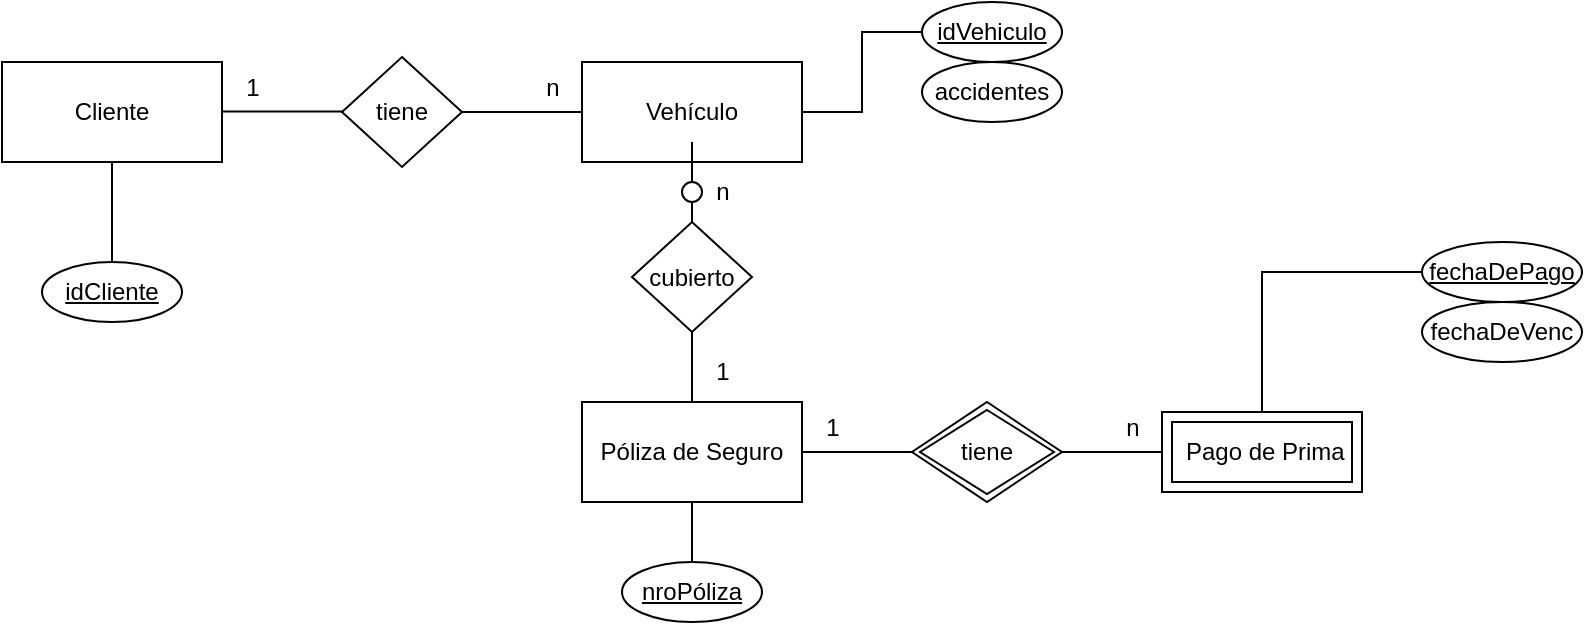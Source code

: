 <mxfile version="28.2.1">
  <diagram id="R2lEEEUBdFMjLlhIrx00" name="Page-1">
    <mxGraphModel dx="815" dy="456" grid="1" gridSize="10" guides="1" tooltips="1" connect="1" arrows="1" fold="1" page="1" pageScale="1" pageWidth="850" pageHeight="1100" math="0" shadow="0" extFonts="Permanent Marker^https://fonts.googleapis.com/css?family=Permanent+Marker">
      <root>
        <mxCell id="0" />
        <mxCell id="1" parent="0" />
        <mxCell id="XrPNCrt0sU9ygLMACBDO-2" style="edgeStyle=orthogonalEdgeStyle;rounded=0;orthogonalLoop=1;jettySize=auto;html=1;exitX=1;exitY=0.5;exitDx=0;exitDy=0;shape=wire;dashed=1;endArrow=none;endFill=0;entryX=0;entryY=0.5;entryDx=0;entryDy=0;" edge="1" parent="1" target="XrPNCrt0sU9ygLMACBDO-5">
          <mxGeometry relative="1" as="geometry">
            <mxPoint x="220" y="94.71" as="targetPoint" />
            <mxPoint x="140" y="94.71" as="sourcePoint" />
            <Array as="points">
              <mxPoint x="260" y="95" />
            </Array>
          </mxGeometry>
        </mxCell>
        <mxCell id="XrPNCrt0sU9ygLMACBDO-49" style="edgeStyle=orthogonalEdgeStyle;rounded=0;orthogonalLoop=1;jettySize=auto;html=1;exitX=0.5;exitY=1;exitDx=0;exitDy=0;endArrow=none;endFill=0;entryX=0.5;entryY=0;entryDx=0;entryDy=0;" edge="1" parent="1" source="XrPNCrt0sU9ygLMACBDO-1" target="XrPNCrt0sU9ygLMACBDO-51">
          <mxGeometry relative="1" as="geometry">
            <mxPoint x="105" y="160" as="targetPoint" />
          </mxGeometry>
        </mxCell>
        <mxCell id="XrPNCrt0sU9ygLMACBDO-1" value="Cliente" style="rounded=0;whiteSpace=wrap;html=1;" vertex="1" parent="1">
          <mxGeometry x="50" y="70" width="110" height="50" as="geometry" />
        </mxCell>
        <mxCell id="XrPNCrt0sU9ygLMACBDO-11" value="" style="edgeStyle=orthogonalEdgeStyle;rounded=0;orthogonalLoop=1;jettySize=auto;html=1;endArrow=none;endFill=0;entryX=0.5;entryY=0;entryDx=0;entryDy=0;" edge="1" parent="1" target="XrPNCrt0sU9ygLMACBDO-16">
          <mxGeometry relative="1" as="geometry">
            <mxPoint x="395" y="130" as="sourcePoint" />
            <mxPoint x="395" y="160" as="targetPoint" />
          </mxGeometry>
        </mxCell>
        <mxCell id="XrPNCrt0sU9ygLMACBDO-14" style="edgeStyle=orthogonalEdgeStyle;rounded=0;orthogonalLoop=1;jettySize=auto;html=1;exitX=1;exitY=0.5;exitDx=0;exitDy=0;entryX=0;entryY=0.5;entryDx=0;entryDy=0;endArrow=none;endFill=0;" edge="1" parent="1" source="XrPNCrt0sU9ygLMACBDO-3" target="XrPNCrt0sU9ygLMACBDO-13">
          <mxGeometry relative="1" as="geometry">
            <Array as="points">
              <mxPoint x="480" y="95" />
              <mxPoint x="480" y="55" />
              <mxPoint x="510" y="55" />
            </Array>
          </mxGeometry>
        </mxCell>
        <mxCell id="XrPNCrt0sU9ygLMACBDO-3" value="Vehículo" style="rounded=0;whiteSpace=wrap;html=1;" vertex="1" parent="1">
          <mxGeometry x="340" y="70" width="110" height="50" as="geometry" />
        </mxCell>
        <mxCell id="XrPNCrt0sU9ygLMACBDO-6" style="edgeStyle=orthogonalEdgeStyle;rounded=0;orthogonalLoop=1;jettySize=auto;html=1;exitX=1;exitY=0.5;exitDx=0;exitDy=0;entryX=0;entryY=0.5;entryDx=0;entryDy=0;endArrow=none;endFill=0;" edge="1" parent="1" source="XrPNCrt0sU9ygLMACBDO-5" target="XrPNCrt0sU9ygLMACBDO-3">
          <mxGeometry relative="1" as="geometry" />
        </mxCell>
        <mxCell id="XrPNCrt0sU9ygLMACBDO-5" value="tiene" style="rhombus;whiteSpace=wrap;html=1;" vertex="1" parent="1">
          <mxGeometry x="220" y="67.5" width="60" height="55" as="geometry" />
        </mxCell>
        <mxCell id="XrPNCrt0sU9ygLMACBDO-7" value="1" style="text;html=1;align=center;verticalAlign=middle;resizable=0;points=[];autosize=1;strokeColor=none;fillColor=none;" vertex="1" parent="1">
          <mxGeometry x="160" y="67.5" width="30" height="30" as="geometry" />
        </mxCell>
        <mxCell id="XrPNCrt0sU9ygLMACBDO-8" value="n" style="text;html=1;align=center;verticalAlign=middle;resizable=0;points=[];autosize=1;strokeColor=none;fillColor=none;" vertex="1" parent="1">
          <mxGeometry x="310" y="67.5" width="30" height="30" as="geometry" />
        </mxCell>
        <mxCell id="XrPNCrt0sU9ygLMACBDO-34" style="edgeStyle=orthogonalEdgeStyle;rounded=0;orthogonalLoop=1;jettySize=auto;html=1;exitX=1;exitY=0.5;exitDx=0;exitDy=0;entryX=0;entryY=0.5;entryDx=0;entryDy=0;endArrow=none;endFill=0;" edge="1" parent="1" source="XrPNCrt0sU9ygLMACBDO-10" target="XrPNCrt0sU9ygLMACBDO-47">
          <mxGeometry relative="1" as="geometry">
            <mxPoint x="510" y="265" as="targetPoint" />
          </mxGeometry>
        </mxCell>
        <mxCell id="XrPNCrt0sU9ygLMACBDO-44" style="edgeStyle=orthogonalEdgeStyle;rounded=0;orthogonalLoop=1;jettySize=auto;html=1;exitX=0.5;exitY=1;exitDx=0;exitDy=0;entryX=0.5;entryY=0;entryDx=0;entryDy=0;endArrow=none;endFill=0;" edge="1" parent="1" source="XrPNCrt0sU9ygLMACBDO-10" target="XrPNCrt0sU9ygLMACBDO-43">
          <mxGeometry relative="1" as="geometry" />
        </mxCell>
        <mxCell id="XrPNCrt0sU9ygLMACBDO-10" value="Póliza de Seguro" style="whiteSpace=wrap;html=1;rounded=0;" vertex="1" parent="1">
          <mxGeometry x="340" y="240" width="110" height="50" as="geometry" />
        </mxCell>
        <mxCell id="XrPNCrt0sU9ygLMACBDO-12" value="accidentes" style="ellipse;whiteSpace=wrap;html=1;" vertex="1" parent="1">
          <mxGeometry x="510" y="70" width="70" height="30" as="geometry" />
        </mxCell>
        <mxCell id="XrPNCrt0sU9ygLMACBDO-13" value="&lt;div&gt;&lt;u&gt;idVehiculo&lt;/u&gt;&lt;/div&gt;" style="ellipse;whiteSpace=wrap;html=1;" vertex="1" parent="1">
          <mxGeometry x="510" y="40" width="70" height="30" as="geometry" />
        </mxCell>
        <mxCell id="XrPNCrt0sU9ygLMACBDO-19" style="edgeStyle=orthogonalEdgeStyle;rounded=0;orthogonalLoop=1;jettySize=auto;html=1;exitX=0.5;exitY=1;exitDx=0;exitDy=0;entryX=0.5;entryY=0;entryDx=0;entryDy=0;endArrow=none;endFill=0;" edge="1" parent="1" source="XrPNCrt0sU9ygLMACBDO-16" target="XrPNCrt0sU9ygLMACBDO-10">
          <mxGeometry relative="1" as="geometry" />
        </mxCell>
        <mxCell id="XrPNCrt0sU9ygLMACBDO-16" value="&lt;div&gt;cubierto&lt;/div&gt;" style="rhombus;whiteSpace=wrap;html=1;" vertex="1" parent="1">
          <mxGeometry x="365" y="150" width="60" height="55" as="geometry" />
        </mxCell>
        <mxCell id="XrPNCrt0sU9ygLMACBDO-20" value="n" style="text;html=1;align=center;verticalAlign=middle;resizable=0;points=[];autosize=1;strokeColor=none;fillColor=none;" vertex="1" parent="1">
          <mxGeometry x="395" y="120" width="30" height="30" as="geometry" />
        </mxCell>
        <mxCell id="XrPNCrt0sU9ygLMACBDO-21" value="1" style="text;html=1;align=center;verticalAlign=middle;resizable=0;points=[];autosize=1;strokeColor=none;fillColor=none;" vertex="1" parent="1">
          <mxGeometry x="395" y="210" width="30" height="30" as="geometry" />
        </mxCell>
        <mxCell id="XrPNCrt0sU9ygLMACBDO-23" value="" style="edgeStyle=orthogonalEdgeStyle;rounded=0;orthogonalLoop=1;jettySize=auto;html=1;endArrow=none;endFill=0;entryDx=0;entryDy=0;" edge="1" parent="1" source="XrPNCrt0sU9ygLMACBDO-28">
          <mxGeometry relative="1" as="geometry">
            <mxPoint x="395" y="120" as="sourcePoint" />
            <mxPoint x="395" y="130" as="targetPoint" />
          </mxGeometry>
        </mxCell>
        <mxCell id="XrPNCrt0sU9ygLMACBDO-29" value="" style="edgeStyle=orthogonalEdgeStyle;rounded=0;orthogonalLoop=1;jettySize=auto;html=1;endArrow=none;endFill=0;entryDx=0;entryDy=0;" edge="1" parent="1" source="XrPNCrt0sU9ygLMACBDO-3" target="XrPNCrt0sU9ygLMACBDO-28">
          <mxGeometry relative="1" as="geometry">
            <mxPoint x="395" y="120" as="sourcePoint" />
            <mxPoint x="395" y="130" as="targetPoint" />
          </mxGeometry>
        </mxCell>
        <mxCell id="XrPNCrt0sU9ygLMACBDO-28" value="" style="ellipse;whiteSpace=wrap;html=1;" vertex="1" parent="1">
          <mxGeometry x="390" y="130" width="10" height="10" as="geometry" />
        </mxCell>
        <mxCell id="XrPNCrt0sU9ygLMACBDO-35" style="edgeStyle=orthogonalEdgeStyle;rounded=0;orthogonalLoop=1;jettySize=auto;html=1;exitX=1;exitY=0.5;exitDx=0;exitDy=0;entryX=0;entryY=0.5;entryDx=0;entryDy=0;endArrow=none;endFill=0;" edge="1" parent="1" source="XrPNCrt0sU9ygLMACBDO-47" target="XrPNCrt0sU9ygLMACBDO-46">
          <mxGeometry relative="1" as="geometry">
            <mxPoint x="570" y="265" as="sourcePoint" />
            <mxPoint x="620" y="265" as="targetPoint" />
          </mxGeometry>
        </mxCell>
        <mxCell id="XrPNCrt0sU9ygLMACBDO-41" style="edgeStyle=orthogonalEdgeStyle;rounded=0;orthogonalLoop=1;jettySize=auto;html=1;exitX=0.5;exitY=0;exitDx=0;exitDy=0;entryX=0;entryY=0.5;entryDx=0;entryDy=0;endArrow=none;endFill=0;" edge="1" parent="1" source="XrPNCrt0sU9ygLMACBDO-46" target="XrPNCrt0sU9ygLMACBDO-40">
          <mxGeometry relative="1" as="geometry">
            <mxPoint x="675" y="240" as="sourcePoint" />
          </mxGeometry>
        </mxCell>
        <mxCell id="XrPNCrt0sU9ygLMACBDO-36" value="1" style="text;html=1;align=center;verticalAlign=middle;resizable=0;points=[];autosize=1;strokeColor=none;fillColor=none;" vertex="1" parent="1">
          <mxGeometry x="450" y="237.5" width="30" height="30" as="geometry" />
        </mxCell>
        <mxCell id="XrPNCrt0sU9ygLMACBDO-37" value="n" style="text;html=1;align=center;verticalAlign=middle;resizable=0;points=[];autosize=1;strokeColor=none;fillColor=none;" vertex="1" parent="1">
          <mxGeometry x="600" y="237.5" width="30" height="30" as="geometry" />
        </mxCell>
        <mxCell id="XrPNCrt0sU9ygLMACBDO-39" value="fechaDeVenc" style="ellipse;whiteSpace=wrap;html=1;" vertex="1" parent="1">
          <mxGeometry x="760" y="190" width="80" height="30" as="geometry" />
        </mxCell>
        <mxCell id="XrPNCrt0sU9ygLMACBDO-40" value="&lt;u&gt;fechaDePago&lt;/u&gt;" style="ellipse;whiteSpace=wrap;html=1;" vertex="1" parent="1">
          <mxGeometry x="760" y="160" width="80" height="30" as="geometry" />
        </mxCell>
        <mxCell id="XrPNCrt0sU9ygLMACBDO-43" value="&lt;u&gt;nroPóliza&lt;/u&gt;" style="ellipse;whiteSpace=wrap;html=1;" vertex="1" parent="1">
          <mxGeometry x="360" y="320" width="70" height="30" as="geometry" />
        </mxCell>
        <mxCell id="XrPNCrt0sU9ygLMACBDO-46" value="&amp;nbsp;Pago de Prima" style="shape=ext;margin=3;double=1;whiteSpace=wrap;html=1;align=center;" vertex="1" parent="1">
          <mxGeometry x="630" y="245" width="100" height="40" as="geometry" />
        </mxCell>
        <mxCell id="XrPNCrt0sU9ygLMACBDO-47" value="&lt;div&gt;tiene&lt;/div&gt;" style="shape=rhombus;double=1;perimeter=rhombusPerimeter;whiteSpace=wrap;html=1;align=center;" vertex="1" parent="1">
          <mxGeometry x="505" y="240" width="75" height="50" as="geometry" />
        </mxCell>
        <mxCell id="XrPNCrt0sU9ygLMACBDO-51" value="&lt;div&gt;&lt;u&gt;idCliente&lt;/u&gt;&lt;/div&gt;" style="ellipse;whiteSpace=wrap;html=1;" vertex="1" parent="1">
          <mxGeometry x="70" y="170" width="70" height="30" as="geometry" />
        </mxCell>
      </root>
    </mxGraphModel>
  </diagram>
</mxfile>
